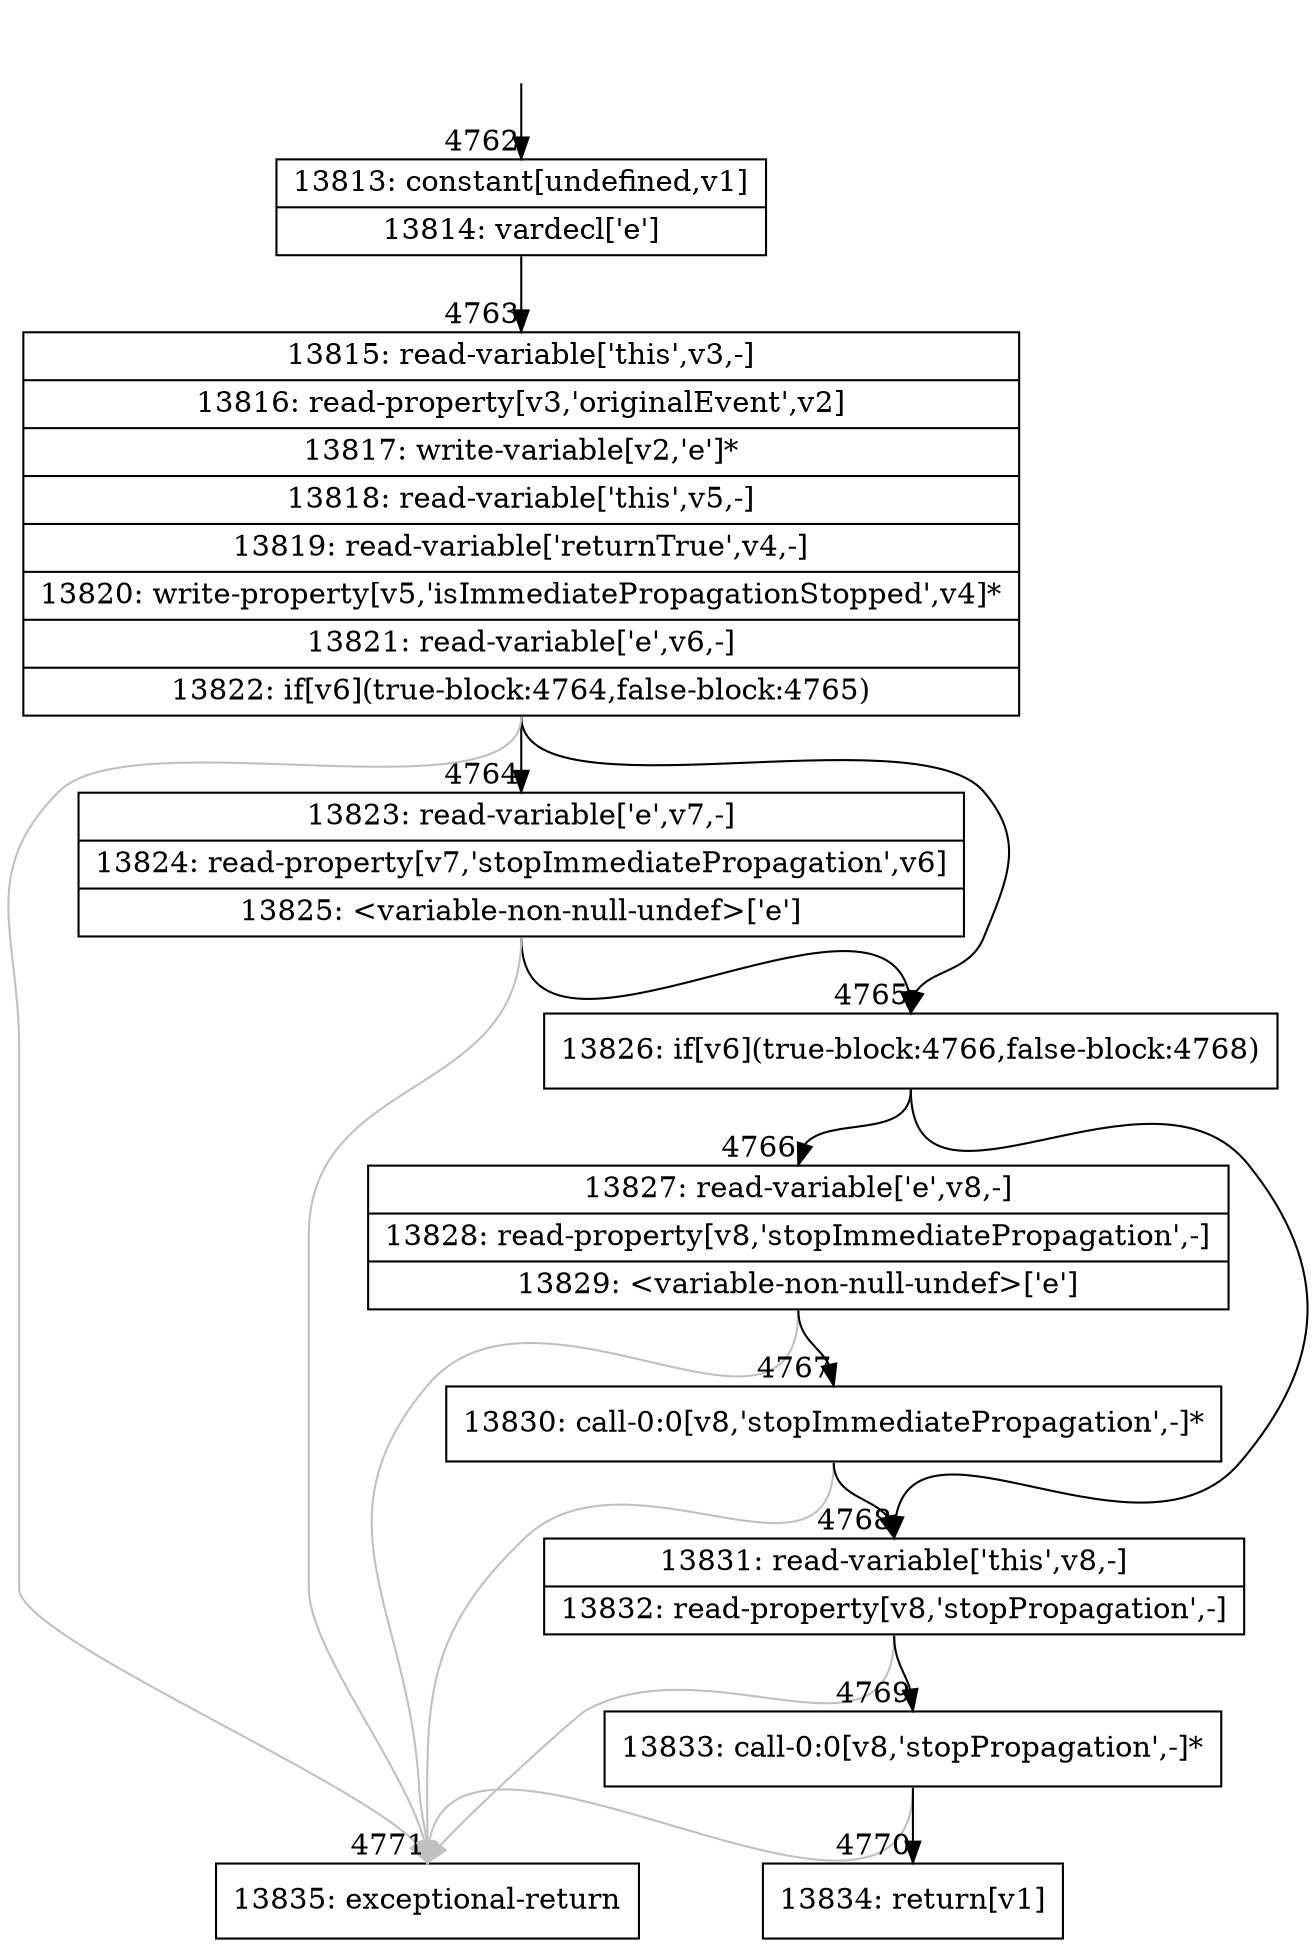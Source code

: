 digraph {
rankdir="TD"
BB_entry296[shape=none,label=""];
BB_entry296 -> BB4762 [tailport=s, headport=n, headlabel="    4762"]
BB4762 [shape=record label="{13813: constant[undefined,v1]|13814: vardecl['e']}" ] 
BB4762 -> BB4763 [tailport=s, headport=n, headlabel="      4763"]
BB4763 [shape=record label="{13815: read-variable['this',v3,-]|13816: read-property[v3,'originalEvent',v2]|13817: write-variable[v2,'e']*|13818: read-variable['this',v5,-]|13819: read-variable['returnTrue',v4,-]|13820: write-property[v5,'isImmediatePropagationStopped',v4]*|13821: read-variable['e',v6,-]|13822: if[v6](true-block:4764,false-block:4765)}" ] 
BB4763 -> BB4765 [tailport=s, headport=n, headlabel="      4765"]
BB4763 -> BB4764 [tailport=s, headport=n, headlabel="      4764"]
BB4763 -> BB4771 [tailport=s, headport=n, color=gray, headlabel="      4771"]
BB4764 [shape=record label="{13823: read-variable['e',v7,-]|13824: read-property[v7,'stopImmediatePropagation',v6]|13825: \<variable-non-null-undef\>['e']}" ] 
BB4764 -> BB4765 [tailport=s, headport=n]
BB4764 -> BB4771 [tailport=s, headport=n, color=gray]
BB4765 [shape=record label="{13826: if[v6](true-block:4766,false-block:4768)}" ] 
BB4765 -> BB4766 [tailport=s, headport=n, headlabel="      4766"]
BB4765 -> BB4768 [tailport=s, headport=n, headlabel="      4768"]
BB4766 [shape=record label="{13827: read-variable['e',v8,-]|13828: read-property[v8,'stopImmediatePropagation',-]|13829: \<variable-non-null-undef\>['e']}" ] 
BB4766 -> BB4767 [tailport=s, headport=n, headlabel="      4767"]
BB4766 -> BB4771 [tailport=s, headport=n, color=gray]
BB4767 [shape=record label="{13830: call-0:0[v8,'stopImmediatePropagation',-]*}" ] 
BB4767 -> BB4768 [tailport=s, headport=n]
BB4767 -> BB4771 [tailport=s, headport=n, color=gray]
BB4768 [shape=record label="{13831: read-variable['this',v8,-]|13832: read-property[v8,'stopPropagation',-]}" ] 
BB4768 -> BB4769 [tailport=s, headport=n, headlabel="      4769"]
BB4768 -> BB4771 [tailport=s, headport=n, color=gray]
BB4769 [shape=record label="{13833: call-0:0[v8,'stopPropagation',-]*}" ] 
BB4769 -> BB4770 [tailport=s, headport=n, headlabel="      4770"]
BB4769 -> BB4771 [tailport=s, headport=n, color=gray]
BB4770 [shape=record label="{13834: return[v1]}" ] 
BB4771 [shape=record label="{13835: exceptional-return}" ] 
}
